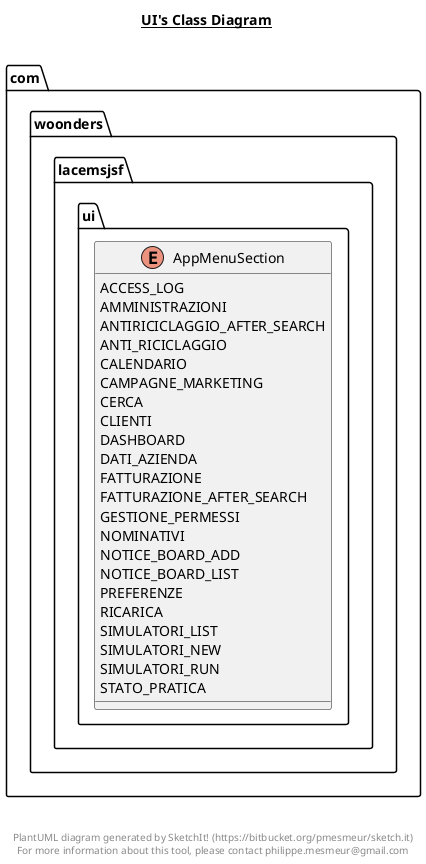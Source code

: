 @startuml

title __UI's Class Diagram__\n

  namespace com.woonders.lacemsjsf.ui {
    enum AppMenuSection {
      ACCESS_LOG
      AMMINISTRAZIONI
      ANTIRICICLAGGIO_AFTER_SEARCH
      ANTI_RICICLAGGIO
      CALENDARIO
      CAMPAGNE_MARKETING
      CERCA
      CLIENTI
      DASHBOARD
      DATI_AZIENDA
      FATTURAZIONE
      FATTURAZIONE_AFTER_SEARCH
      GESTIONE_PERMESSI
      NOMINATIVI
      NOTICE_BOARD_ADD
      NOTICE_BOARD_LIST
      PREFERENZE
      RICARICA
      SIMULATORI_LIST
      SIMULATORI_NEW
      SIMULATORI_RUN
      STATO_PRATICA
    }
  }
  



right footer


PlantUML diagram generated by SketchIt! (https://bitbucket.org/pmesmeur/sketch.it)
For more information about this tool, please contact philippe.mesmeur@gmail.com
endfooter

@enduml
